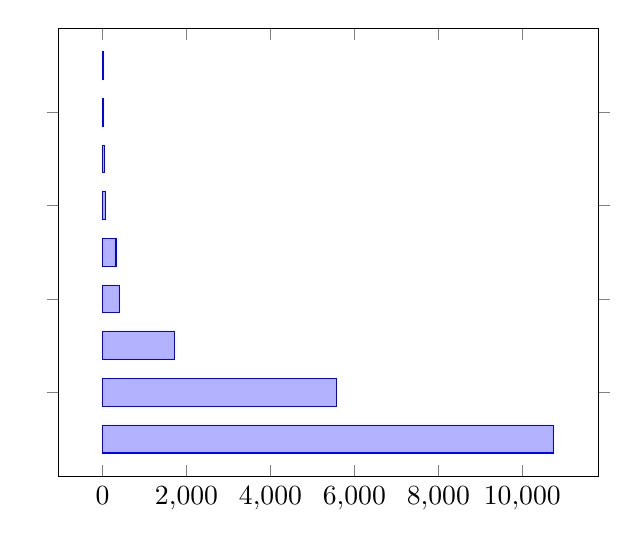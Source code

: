 \begin{tikzpicture}

    \begin{axis}[
        name=plot1,
        xbar,
        scaled ticks=false,
        yticklabel=\empty,
    ]
        \addplot coordinates {
            (10736,1)
            (5564,2)
            (1711,3)
            (398,4)
            (319,5)
            (60,6)
            (44,7)
            (29,8)
            (21,9)
        };
    \end{axis}
    
\end{tikzpicture}